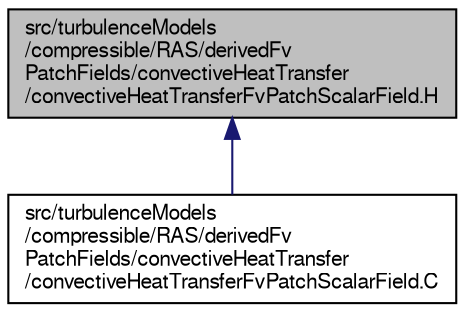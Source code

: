 digraph "src/turbulenceModels/compressible/RAS/derivedFvPatchFields/convectiveHeatTransfer/convectiveHeatTransferFvPatchScalarField.H"
{
  bgcolor="transparent";
  edge [fontname="FreeSans",fontsize="10",labelfontname="FreeSans",labelfontsize="10"];
  node [fontname="FreeSans",fontsize="10",shape=record];
  Node189 [label="src/turbulenceModels\l/compressible/RAS/derivedFv\lPatchFields/convectiveHeatTransfer\l/convectiveHeatTransferFvPatchScalarField.H",height=0.2,width=0.4,color="black", fillcolor="grey75", style="filled", fontcolor="black"];
  Node189 -> Node190 [dir="back",color="midnightblue",fontsize="10",style="solid",fontname="FreeSans"];
  Node190 [label="src/turbulenceModels\l/compressible/RAS/derivedFv\lPatchFields/convectiveHeatTransfer\l/convectiveHeatTransferFvPatchScalarField.C",height=0.2,width=0.4,color="black",URL="$a17132.html"];
}
